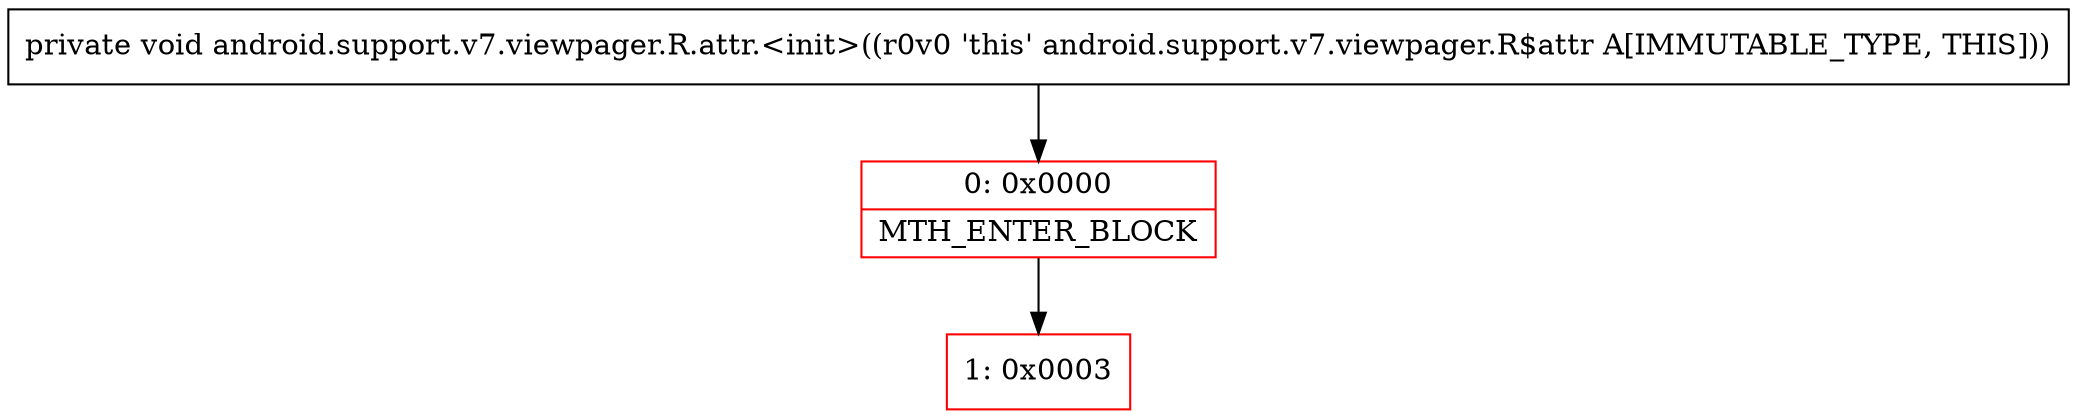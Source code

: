 digraph "CFG forandroid.support.v7.viewpager.R.attr.\<init\>()V" {
subgraph cluster_Region_1424178963 {
label = "R(0)";
node [shape=record,color=blue];
}
Node_0 [shape=record,color=red,label="{0\:\ 0x0000|MTH_ENTER_BLOCK\l}"];
Node_1 [shape=record,color=red,label="{1\:\ 0x0003}"];
MethodNode[shape=record,label="{private void android.support.v7.viewpager.R.attr.\<init\>((r0v0 'this' android.support.v7.viewpager.R$attr A[IMMUTABLE_TYPE, THIS])) }"];
MethodNode -> Node_0;
Node_0 -> Node_1;
}

